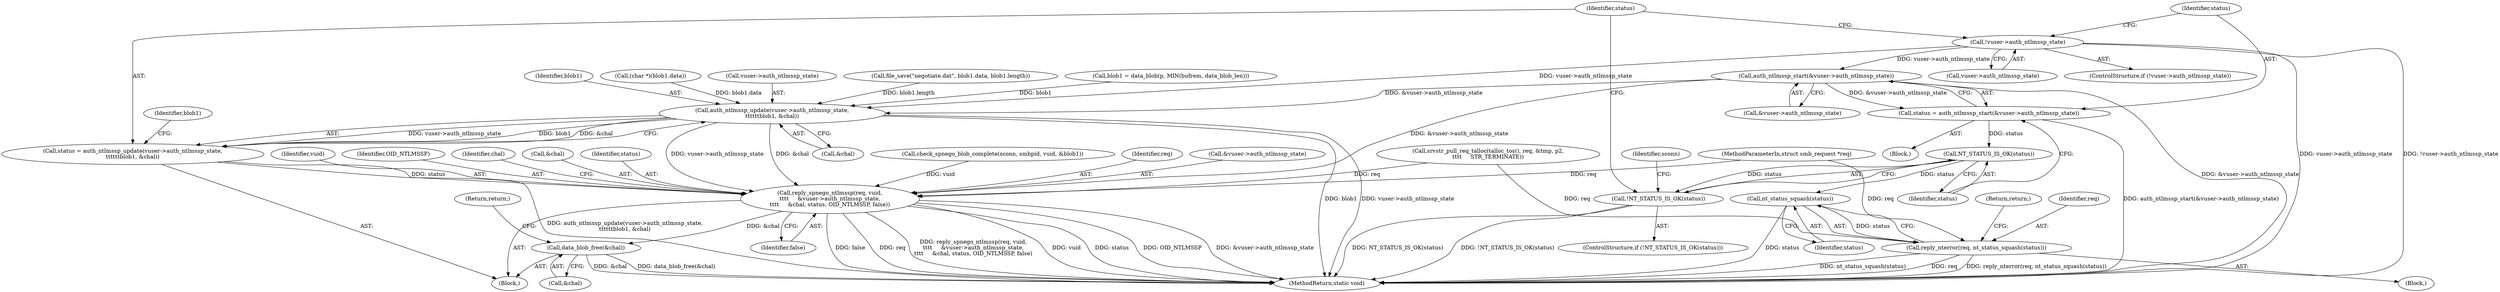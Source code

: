 digraph "0_samba_9280051bfba337458722fb157f3082f93cbd9f2b@pointer" {
"1000471" [label="(Call,auth_ntlmssp_start(&vuser->auth_ntlmssp_state))"];
"1000464" [label="(Call,!vuser->auth_ntlmssp_state)"];
"1000469" [label="(Call,status = auth_ntlmssp_start(&vuser->auth_ntlmssp_state))"];
"1000478" [label="(Call,NT_STATUS_IS_OK(status))"];
"1000477" [label="(Call,!NT_STATUS_IS_OK(status))"];
"1000489" [label="(Call,nt_status_squash(status))"];
"1000487" [label="(Call,reply_nterror(req, nt_status_squash(status)))"];
"1000494" [label="(Call,auth_ntlmssp_update(vuser->auth_ntlmssp_state,\n\t\t\t\t\t\tblob1, &chal))"];
"1000492" [label="(Call,status = auth_ntlmssp_update(vuser->auth_ntlmssp_state,\n\t\t\t\t\t\tblob1, &chal))"];
"1000504" [label="(Call,reply_spnego_ntlmssp(req, vuid,\n\t\t\t\t     &vuser->auth_ntlmssp_state,\n\t\t\t\t     &chal, status, OID_NTLMSSP, false))"];
"1000516" [label="(Call,data_blob_free(&chal))"];
"1000514" [label="(Identifier,OID_NTLMSSP)"];
"1000465" [label="(Call,vuser->auth_ntlmssp_state)"];
"1000468" [label="(Block,)"];
"1000516" [label="(Call,data_blob_free(&chal))"];
"1000504" [label="(Call,reply_spnego_ntlmssp(req, vuid,\n\t\t\t\t     &vuser->auth_ntlmssp_state,\n\t\t\t\t     &chal, status, OID_NTLMSSP, false))"];
"1000265" [label="(Call,srvstr_pull_req_talloc(talloc_tos(), req, &tmp, p2,\n\t\t\t\t     STR_TERMINATE))"];
"1000472" [label="(Call,&vuser->auth_ntlmssp_state)"];
"1000491" [label="(Return,return;)"];
"1000518" [label="(Identifier,chal)"];
"1000478" [label="(Call,NT_STATUS_IS_OK(status))"];
"1000464" [label="(Call,!vuser->auth_ntlmssp_state)"];
"1000216" [label="(Call,file_save(\"negotiate.dat\", blob1.data, blob1.length))"];
"1000493" [label="(Identifier,status)"];
"1000469" [label="(Call,status = auth_ntlmssp_start(&vuser->auth_ntlmssp_state))"];
"1000471" [label="(Call,auth_ntlmssp_start(&vuser->auth_ntlmssp_state))"];
"1000209" [label="(Call,blob1 = data_blob(p, MIN(bufrem, data_blob_len)))"];
"1000517" [label="(Call,&chal)"];
"1000511" [label="(Call,&chal)"];
"1000513" [label="(Identifier,status)"];
"1000378" [label="(Call,check_spnego_blob_complete(sconn, smbpid, vuid, &blob1))"];
"1000530" [label="(MethodReturn,static void)"];
"1000494" [label="(Call,auth_ntlmssp_update(vuser->auth_ntlmssp_state,\n\t\t\t\t\t\tblob1, &chal))"];
"1000495" [label="(Call,vuser->auth_ntlmssp_state)"];
"1000498" [label="(Identifier,blob1)"];
"1000492" [label="(Call,status = auth_ntlmssp_update(vuser->auth_ntlmssp_state,\n\t\t\t\t\t\tblob1, &chal))"];
"1000470" [label="(Identifier,status)"];
"1000479" [label="(Identifier,status)"];
"1000489" [label="(Call,nt_status_squash(status))"];
"1000463" [label="(ControlStructure,if (!vuser->auth_ntlmssp_state))"];
"1000116" [label="(MethodParameterIn,struct smb_request *req)"];
"1000461" [label="(Block,)"];
"1000453" [label="(Call,(char *)(blob1.data))"];
"1000482" [label="(Identifier,sconn)"];
"1000487" [label="(Call,reply_nterror(req, nt_status_squash(status)))"];
"1000505" [label="(Identifier,req)"];
"1000488" [label="(Identifier,req)"];
"1000507" [label="(Call,&vuser->auth_ntlmssp_state)"];
"1000506" [label="(Identifier,vuid)"];
"1000499" [label="(Call,&chal)"];
"1000476" [label="(ControlStructure,if (!NT_STATUS_IS_OK(status)))"];
"1000490" [label="(Identifier,status)"];
"1000519" [label="(Return,return;)"];
"1000477" [label="(Call,!NT_STATUS_IS_OK(status))"];
"1000515" [label="(Identifier,false)"];
"1000503" [label="(Identifier,blob1)"];
"1000480" [label="(Block,)"];
"1000471" -> "1000469"  [label="AST: "];
"1000471" -> "1000472"  [label="CFG: "];
"1000472" -> "1000471"  [label="AST: "];
"1000469" -> "1000471"  [label="CFG: "];
"1000471" -> "1000530"  [label="DDG: &vuser->auth_ntlmssp_state"];
"1000471" -> "1000469"  [label="DDG: &vuser->auth_ntlmssp_state"];
"1000464" -> "1000471"  [label="DDG: vuser->auth_ntlmssp_state"];
"1000471" -> "1000494"  [label="DDG: &vuser->auth_ntlmssp_state"];
"1000471" -> "1000504"  [label="DDG: &vuser->auth_ntlmssp_state"];
"1000464" -> "1000463"  [label="AST: "];
"1000464" -> "1000465"  [label="CFG: "];
"1000465" -> "1000464"  [label="AST: "];
"1000470" -> "1000464"  [label="CFG: "];
"1000493" -> "1000464"  [label="CFG: "];
"1000464" -> "1000530"  [label="DDG: vuser->auth_ntlmssp_state"];
"1000464" -> "1000530"  [label="DDG: !vuser->auth_ntlmssp_state"];
"1000464" -> "1000494"  [label="DDG: vuser->auth_ntlmssp_state"];
"1000469" -> "1000468"  [label="AST: "];
"1000470" -> "1000469"  [label="AST: "];
"1000479" -> "1000469"  [label="CFG: "];
"1000469" -> "1000530"  [label="DDG: auth_ntlmssp_start(&vuser->auth_ntlmssp_state)"];
"1000469" -> "1000478"  [label="DDG: status"];
"1000478" -> "1000477"  [label="AST: "];
"1000478" -> "1000479"  [label="CFG: "];
"1000479" -> "1000478"  [label="AST: "];
"1000477" -> "1000478"  [label="CFG: "];
"1000478" -> "1000477"  [label="DDG: status"];
"1000478" -> "1000489"  [label="DDG: status"];
"1000477" -> "1000476"  [label="AST: "];
"1000482" -> "1000477"  [label="CFG: "];
"1000493" -> "1000477"  [label="CFG: "];
"1000477" -> "1000530"  [label="DDG: !NT_STATUS_IS_OK(status)"];
"1000477" -> "1000530"  [label="DDG: NT_STATUS_IS_OK(status)"];
"1000489" -> "1000487"  [label="AST: "];
"1000489" -> "1000490"  [label="CFG: "];
"1000490" -> "1000489"  [label="AST: "];
"1000487" -> "1000489"  [label="CFG: "];
"1000489" -> "1000530"  [label="DDG: status"];
"1000489" -> "1000487"  [label="DDG: status"];
"1000487" -> "1000480"  [label="AST: "];
"1000488" -> "1000487"  [label="AST: "];
"1000491" -> "1000487"  [label="CFG: "];
"1000487" -> "1000530"  [label="DDG: nt_status_squash(status)"];
"1000487" -> "1000530"  [label="DDG: req"];
"1000487" -> "1000530"  [label="DDG: reply_nterror(req, nt_status_squash(status))"];
"1000265" -> "1000487"  [label="DDG: req"];
"1000116" -> "1000487"  [label="DDG: req"];
"1000494" -> "1000492"  [label="AST: "];
"1000494" -> "1000499"  [label="CFG: "];
"1000495" -> "1000494"  [label="AST: "];
"1000498" -> "1000494"  [label="AST: "];
"1000499" -> "1000494"  [label="AST: "];
"1000492" -> "1000494"  [label="CFG: "];
"1000494" -> "1000530"  [label="DDG: blob1"];
"1000494" -> "1000530"  [label="DDG: vuser->auth_ntlmssp_state"];
"1000494" -> "1000492"  [label="DDG: vuser->auth_ntlmssp_state"];
"1000494" -> "1000492"  [label="DDG: blob1"];
"1000494" -> "1000492"  [label="DDG: &chal"];
"1000453" -> "1000494"  [label="DDG: blob1.data"];
"1000216" -> "1000494"  [label="DDG: blob1.length"];
"1000209" -> "1000494"  [label="DDG: blob1"];
"1000494" -> "1000504"  [label="DDG: vuser->auth_ntlmssp_state"];
"1000494" -> "1000504"  [label="DDG: &chal"];
"1000492" -> "1000461"  [label="AST: "];
"1000493" -> "1000492"  [label="AST: "];
"1000503" -> "1000492"  [label="CFG: "];
"1000492" -> "1000530"  [label="DDG: auth_ntlmssp_update(vuser->auth_ntlmssp_state,\n\t\t\t\t\t\tblob1, &chal)"];
"1000492" -> "1000504"  [label="DDG: status"];
"1000504" -> "1000461"  [label="AST: "];
"1000504" -> "1000515"  [label="CFG: "];
"1000505" -> "1000504"  [label="AST: "];
"1000506" -> "1000504"  [label="AST: "];
"1000507" -> "1000504"  [label="AST: "];
"1000511" -> "1000504"  [label="AST: "];
"1000513" -> "1000504"  [label="AST: "];
"1000514" -> "1000504"  [label="AST: "];
"1000515" -> "1000504"  [label="AST: "];
"1000518" -> "1000504"  [label="CFG: "];
"1000504" -> "1000530"  [label="DDG: vuid"];
"1000504" -> "1000530"  [label="DDG: status"];
"1000504" -> "1000530"  [label="DDG: OID_NTLMSSP"];
"1000504" -> "1000530"  [label="DDG: &vuser->auth_ntlmssp_state"];
"1000504" -> "1000530"  [label="DDG: false"];
"1000504" -> "1000530"  [label="DDG: req"];
"1000504" -> "1000530"  [label="DDG: reply_spnego_ntlmssp(req, vuid,\n\t\t\t\t     &vuser->auth_ntlmssp_state,\n\t\t\t\t     &chal, status, OID_NTLMSSP, false)"];
"1000265" -> "1000504"  [label="DDG: req"];
"1000116" -> "1000504"  [label="DDG: req"];
"1000378" -> "1000504"  [label="DDG: vuid"];
"1000504" -> "1000516"  [label="DDG: &chal"];
"1000516" -> "1000461"  [label="AST: "];
"1000516" -> "1000517"  [label="CFG: "];
"1000517" -> "1000516"  [label="AST: "];
"1000519" -> "1000516"  [label="CFG: "];
"1000516" -> "1000530"  [label="DDG: data_blob_free(&chal)"];
"1000516" -> "1000530"  [label="DDG: &chal"];
}
